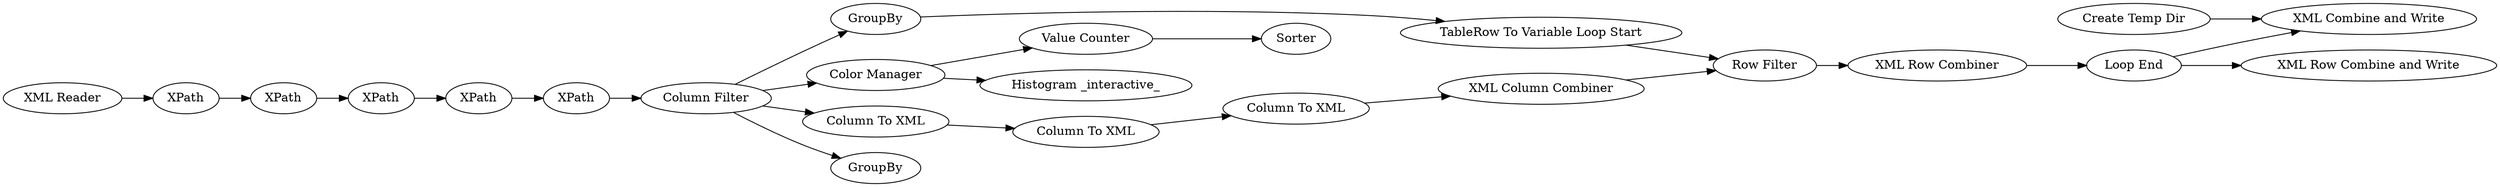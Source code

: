 digraph {
	41 -> 42
	35 -> 38
	42 -> 52
	37 -> 36
	34 -> 37
	39 -> 40
	74 -> 40
	40 -> 41
	34 -> 43
	44 -> 73
	3 -> 46
	42 -> 31
	46 -> 47
	75 -> 74
	48 -> 49
	35 -> 44
	47 -> 48
	35 -> 76
	50 -> 35
	49 -> 50
	38 -> 39
	45 -> 31
	35 -> 34
	73 -> 75
	45 [label="Create Temp Dir"]
	52 [label="XML Row Combine and Write"]
	74 [label="XML Column Combiner"]
	3 [label="XML Reader"]
	49 [label=XPath]
	41 [label="XML Row Combiner"]
	31 [label="XML Combine and Write"]
	75 [label="Column To XML"]
	48 [label=XPath]
	50 [label=XPath]
	42 [label="Loop End"]
	47 [label=XPath]
	76 [label=GroupBy]
	38 [label=GroupBy]
	43 [label="Histogram _interactive_"]
	35 [label="Column Filter"]
	44 [label="Column To XML"]
	34 [label="Color Manager"]
	36 [label=Sorter]
	46 [label=XPath]
	40 [label="Row Filter"]
	39 [label="TableRow To Variable Loop Start"]
	73 [label="Column To XML"]
	37 [label="Value Counter"]
	rankdir=LR
}
